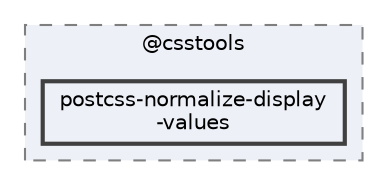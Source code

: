 digraph "pkiclassroomrescheduler/src/main/frontend/node_modules/@csstools/postcss-normalize-display-values"
{
 // LATEX_PDF_SIZE
  bgcolor="transparent";
  edge [fontname=Helvetica,fontsize=10,labelfontname=Helvetica,labelfontsize=10];
  node [fontname=Helvetica,fontsize=10,shape=box,height=0.2,width=0.4];
  compound=true
  subgraph clusterdir_e64c7a9474e15b6f7032b6f38e6f2d22 {
    graph [ bgcolor="#edf0f7", pencolor="grey50", label="@csstools", fontname=Helvetica,fontsize=10 style="filled,dashed", URL="dir_e64c7a9474e15b6f7032b6f38e6f2d22.html",tooltip=""]
  dir_0eccce72ecd348fd0751d0de81ec51d8 [label="postcss-normalize-display\l-values", fillcolor="#edf0f7", color="grey25", style="filled,bold", URL="dir_0eccce72ecd348fd0751d0de81ec51d8.html",tooltip=""];
  }
}

